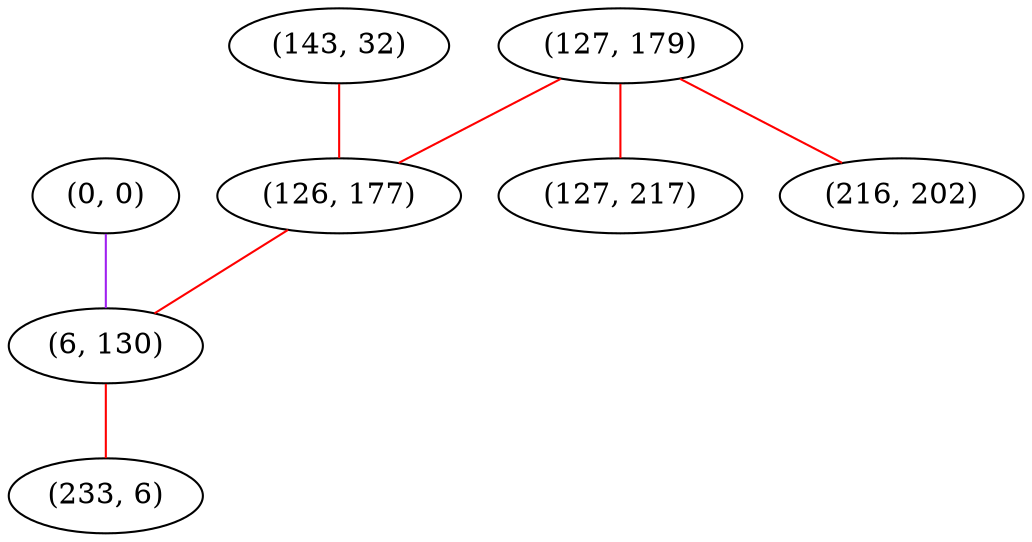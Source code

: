 graph "" {
"(0, 0)";
"(127, 179)";
"(143, 32)";
"(126, 177)";
"(6, 130)";
"(127, 217)";
"(233, 6)";
"(216, 202)";
"(0, 0)" -- "(6, 130)"  [color=purple, key=0, weight=4];
"(127, 179)" -- "(126, 177)"  [color=red, key=0, weight=1];
"(127, 179)" -- "(216, 202)"  [color=red, key=0, weight=1];
"(127, 179)" -- "(127, 217)"  [color=red, key=0, weight=1];
"(143, 32)" -- "(126, 177)"  [color=red, key=0, weight=1];
"(126, 177)" -- "(6, 130)"  [color=red, key=0, weight=1];
"(6, 130)" -- "(233, 6)"  [color=red, key=0, weight=1];
}
